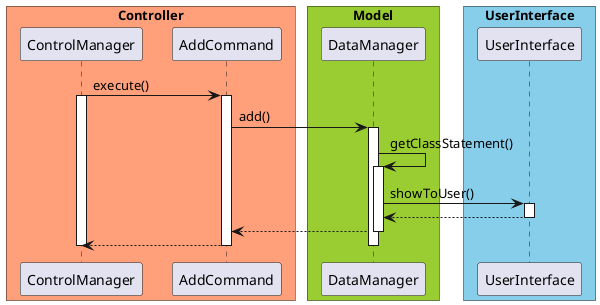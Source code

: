 @startuml

skinparam ParticipantPadding 10
skinparam BoxPadding 5

box "Controller" #LightSalmon
participant ControlManager
participant AddCommand
end box

box "Model" #YellowGreen
participant DataManager
end box

box "UserInterface" #skyblue
participant UserInterface
end box

ControlManager -> AddCommand: execute()
activate ControlManager

activate AddCommand
AddCommand -> DataManager: add()
activate DataManager
DataManager -> DataManager: getClassStatement()
activate DataManager
DataManager -> UserInterface: showToUser()
activate UserInterface
UserInterface --> DataManager
deactivate UserInterface
DataManager --> AddCommand
deactivate DataManager
AddCommand --> ControlManager
deactivate AddCommand
deactivate DataManager

deactivate ControlManager
@enduml